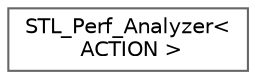 digraph "类继承关系图"
{
 // LATEX_PDF_SIZE
  bgcolor="transparent";
  edge [fontname=Helvetica,fontsize=10,labelfontname=Helvetica,labelfontsize=10];
  node [fontname=Helvetica,fontsize=10,shape=box,height=0.2,width=0.4];
  rankdir="LR";
  Node0 [id="Node000000",label="STL_Perf_Analyzer\<\l ACTION \>",height=0.2,width=0.4,color="grey40", fillcolor="white", style="filled",URL="$class_s_t_l___perf___analyzer.html",tooltip=" "];
}

